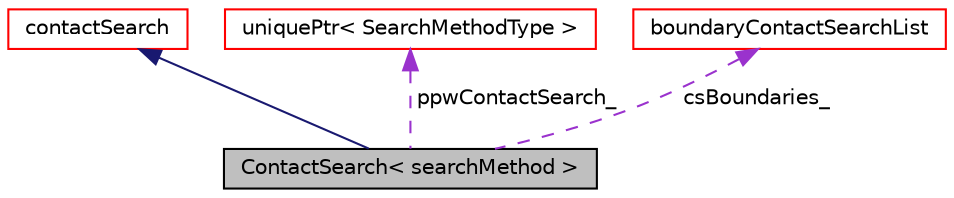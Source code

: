 digraph "ContactSearch&lt; searchMethod &gt;"
{
 // LATEX_PDF_SIZE
  edge [fontname="Helvetica",fontsize="10",labelfontname="Helvetica",labelfontsize="10"];
  node [fontname="Helvetica",fontsize="10",shape=record];
  Node1 [label="ContactSearch\< searchMethod \>",height=0.2,width=0.4,color="black", fillcolor="grey75", style="filled", fontcolor="black",tooltip=" "];
  Node2 -> Node1 [dir="back",color="midnightblue",fontsize="10",style="solid",fontname="Helvetica"];
  Node2 [label="contactSearch",height=0.2,width=0.4,color="red", fillcolor="white", style="filled",URL="$classpFlow_1_1contactSearch.html",tooltip=" "];
  Node122 -> Node1 [dir="back",color="darkorchid3",fontsize="10",style="dashed",label=" ppwContactSearch_" ,fontname="Helvetica"];
  Node122 [label="uniquePtr\< SearchMethodType \>",height=0.2,width=0.4,color="red", fillcolor="white", style="filled",URL="$classpFlow_1_1uniquePtr.html",tooltip=" "];
  Node124 -> Node1 [dir="back",color="darkorchid3",fontsize="10",style="dashed",label=" csBoundaries_" ,fontname="Helvetica"];
  Node124 [label="boundaryContactSearchList",height=0.2,width=0.4,color="red", fillcolor="white", style="filled",URL="$classpFlow_1_1boundaryContactSearchList.html",tooltip=" "];
}
